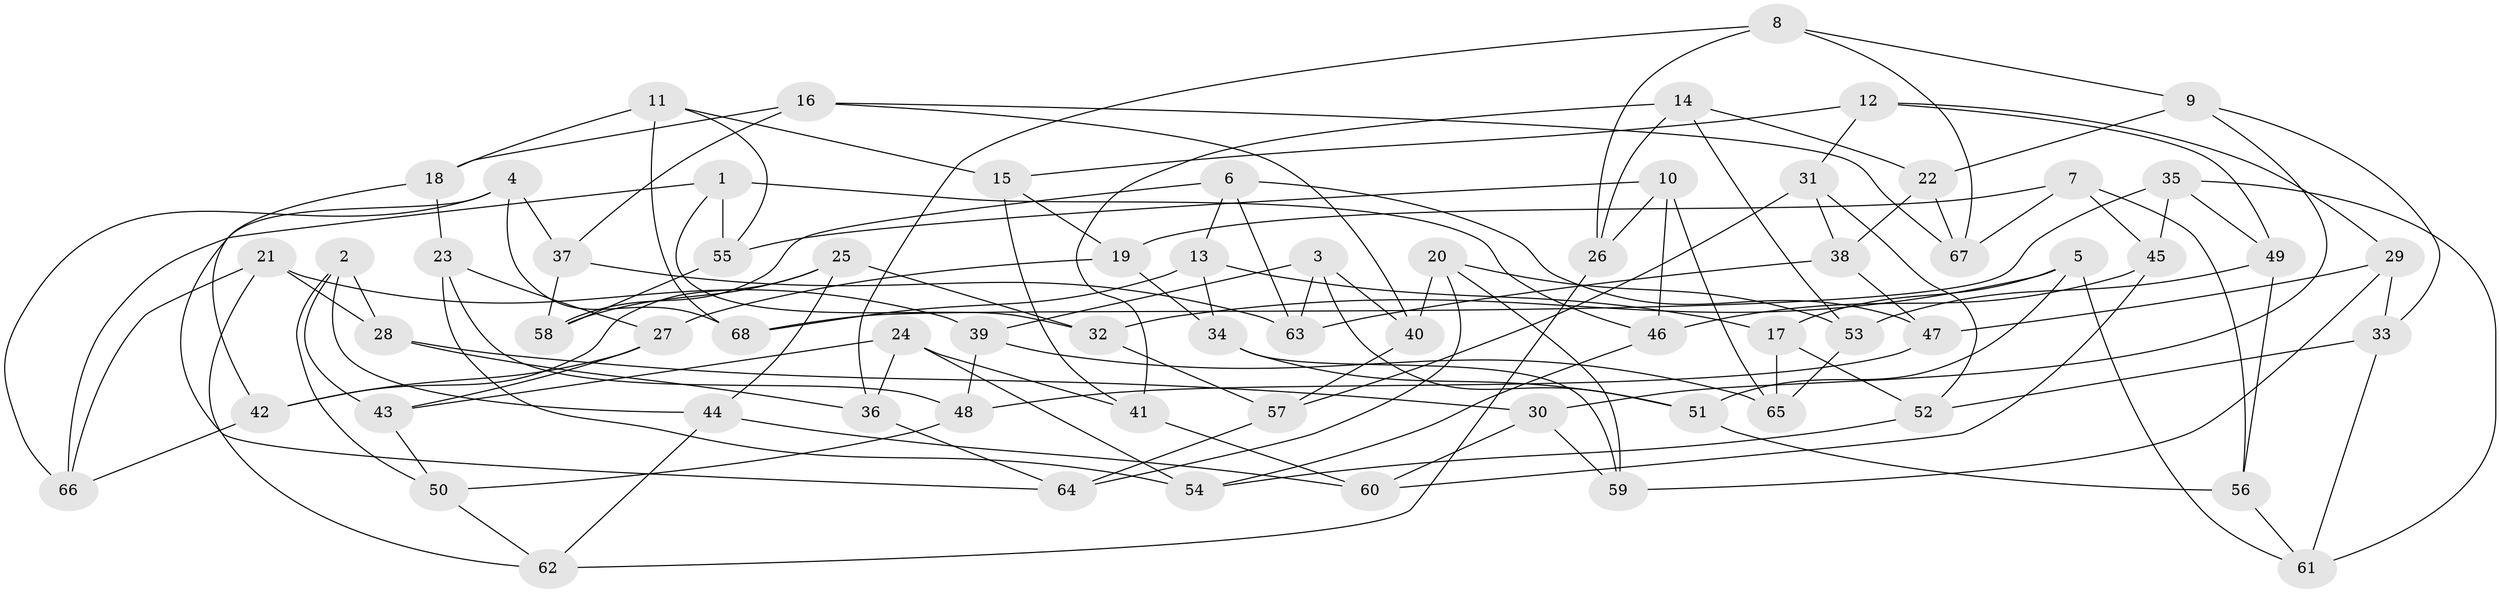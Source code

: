 // coarse degree distribution, {6: 0.5348837209302325, 4: 0.4186046511627907, 5: 0.046511627906976744}
// Generated by graph-tools (version 1.1) at 2025/42/03/06/25 10:42:17]
// undirected, 68 vertices, 136 edges
graph export_dot {
graph [start="1"]
  node [color=gray90,style=filled];
  1;
  2;
  3;
  4;
  5;
  6;
  7;
  8;
  9;
  10;
  11;
  12;
  13;
  14;
  15;
  16;
  17;
  18;
  19;
  20;
  21;
  22;
  23;
  24;
  25;
  26;
  27;
  28;
  29;
  30;
  31;
  32;
  33;
  34;
  35;
  36;
  37;
  38;
  39;
  40;
  41;
  42;
  43;
  44;
  45;
  46;
  47;
  48;
  49;
  50;
  51;
  52;
  53;
  54;
  55;
  56;
  57;
  58;
  59;
  60;
  61;
  62;
  63;
  64;
  65;
  66;
  67;
  68;
  1 -- 46;
  1 -- 55;
  1 -- 66;
  1 -- 32;
  2 -- 43;
  2 -- 44;
  2 -- 28;
  2 -- 50;
  3 -- 39;
  3 -- 40;
  3 -- 63;
  3 -- 51;
  4 -- 68;
  4 -- 64;
  4 -- 66;
  4 -- 37;
  5 -- 61;
  5 -- 51;
  5 -- 17;
  5 -- 32;
  6 -- 13;
  6 -- 63;
  6 -- 58;
  6 -- 47;
  7 -- 67;
  7 -- 45;
  7 -- 56;
  7 -- 19;
  8 -- 67;
  8 -- 36;
  8 -- 26;
  8 -- 9;
  9 -- 30;
  9 -- 22;
  9 -- 33;
  10 -- 46;
  10 -- 65;
  10 -- 55;
  10 -- 26;
  11 -- 55;
  11 -- 18;
  11 -- 68;
  11 -- 15;
  12 -- 49;
  12 -- 29;
  12 -- 15;
  12 -- 31;
  13 -- 17;
  13 -- 68;
  13 -- 34;
  14 -- 41;
  14 -- 26;
  14 -- 22;
  14 -- 53;
  15 -- 19;
  15 -- 41;
  16 -- 37;
  16 -- 40;
  16 -- 67;
  16 -- 18;
  17 -- 52;
  17 -- 65;
  18 -- 42;
  18 -- 23;
  19 -- 34;
  19 -- 27;
  20 -- 53;
  20 -- 59;
  20 -- 64;
  20 -- 40;
  21 -- 39;
  21 -- 28;
  21 -- 66;
  21 -- 62;
  22 -- 38;
  22 -- 67;
  23 -- 54;
  23 -- 27;
  23 -- 48;
  24 -- 36;
  24 -- 43;
  24 -- 41;
  24 -- 54;
  25 -- 58;
  25 -- 44;
  25 -- 42;
  25 -- 32;
  26 -- 62;
  27 -- 42;
  27 -- 43;
  28 -- 30;
  28 -- 36;
  29 -- 47;
  29 -- 33;
  29 -- 59;
  30 -- 59;
  30 -- 60;
  31 -- 52;
  31 -- 38;
  31 -- 57;
  32 -- 57;
  33 -- 61;
  33 -- 52;
  34 -- 51;
  34 -- 59;
  35 -- 49;
  35 -- 68;
  35 -- 45;
  35 -- 61;
  36 -- 64;
  37 -- 58;
  37 -- 63;
  38 -- 63;
  38 -- 47;
  39 -- 65;
  39 -- 48;
  40 -- 57;
  41 -- 60;
  42 -- 66;
  43 -- 50;
  44 -- 62;
  44 -- 60;
  45 -- 60;
  45 -- 46;
  46 -- 54;
  47 -- 48;
  48 -- 50;
  49 -- 53;
  49 -- 56;
  50 -- 62;
  51 -- 56;
  52 -- 54;
  53 -- 65;
  55 -- 58;
  56 -- 61;
  57 -- 64;
}
